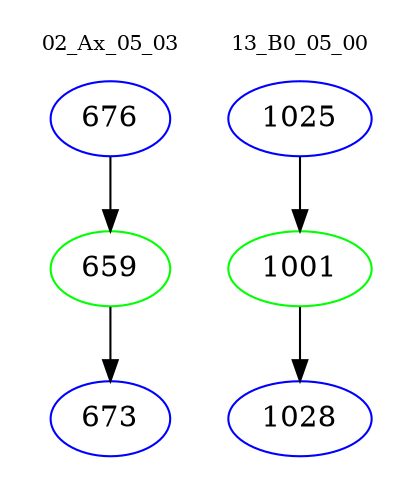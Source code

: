 digraph{
subgraph cluster_0 {
color = white
label = "02_Ax_05_03";
fontsize=10;
T0_676 [label="676", color="blue"]
T0_676 -> T0_659 [color="black"]
T0_659 [label="659", color="green"]
T0_659 -> T0_673 [color="black"]
T0_673 [label="673", color="blue"]
}
subgraph cluster_1 {
color = white
label = "13_B0_05_00";
fontsize=10;
T1_1025 [label="1025", color="blue"]
T1_1025 -> T1_1001 [color="black"]
T1_1001 [label="1001", color="green"]
T1_1001 -> T1_1028 [color="black"]
T1_1028 [label="1028", color="blue"]
}
}
